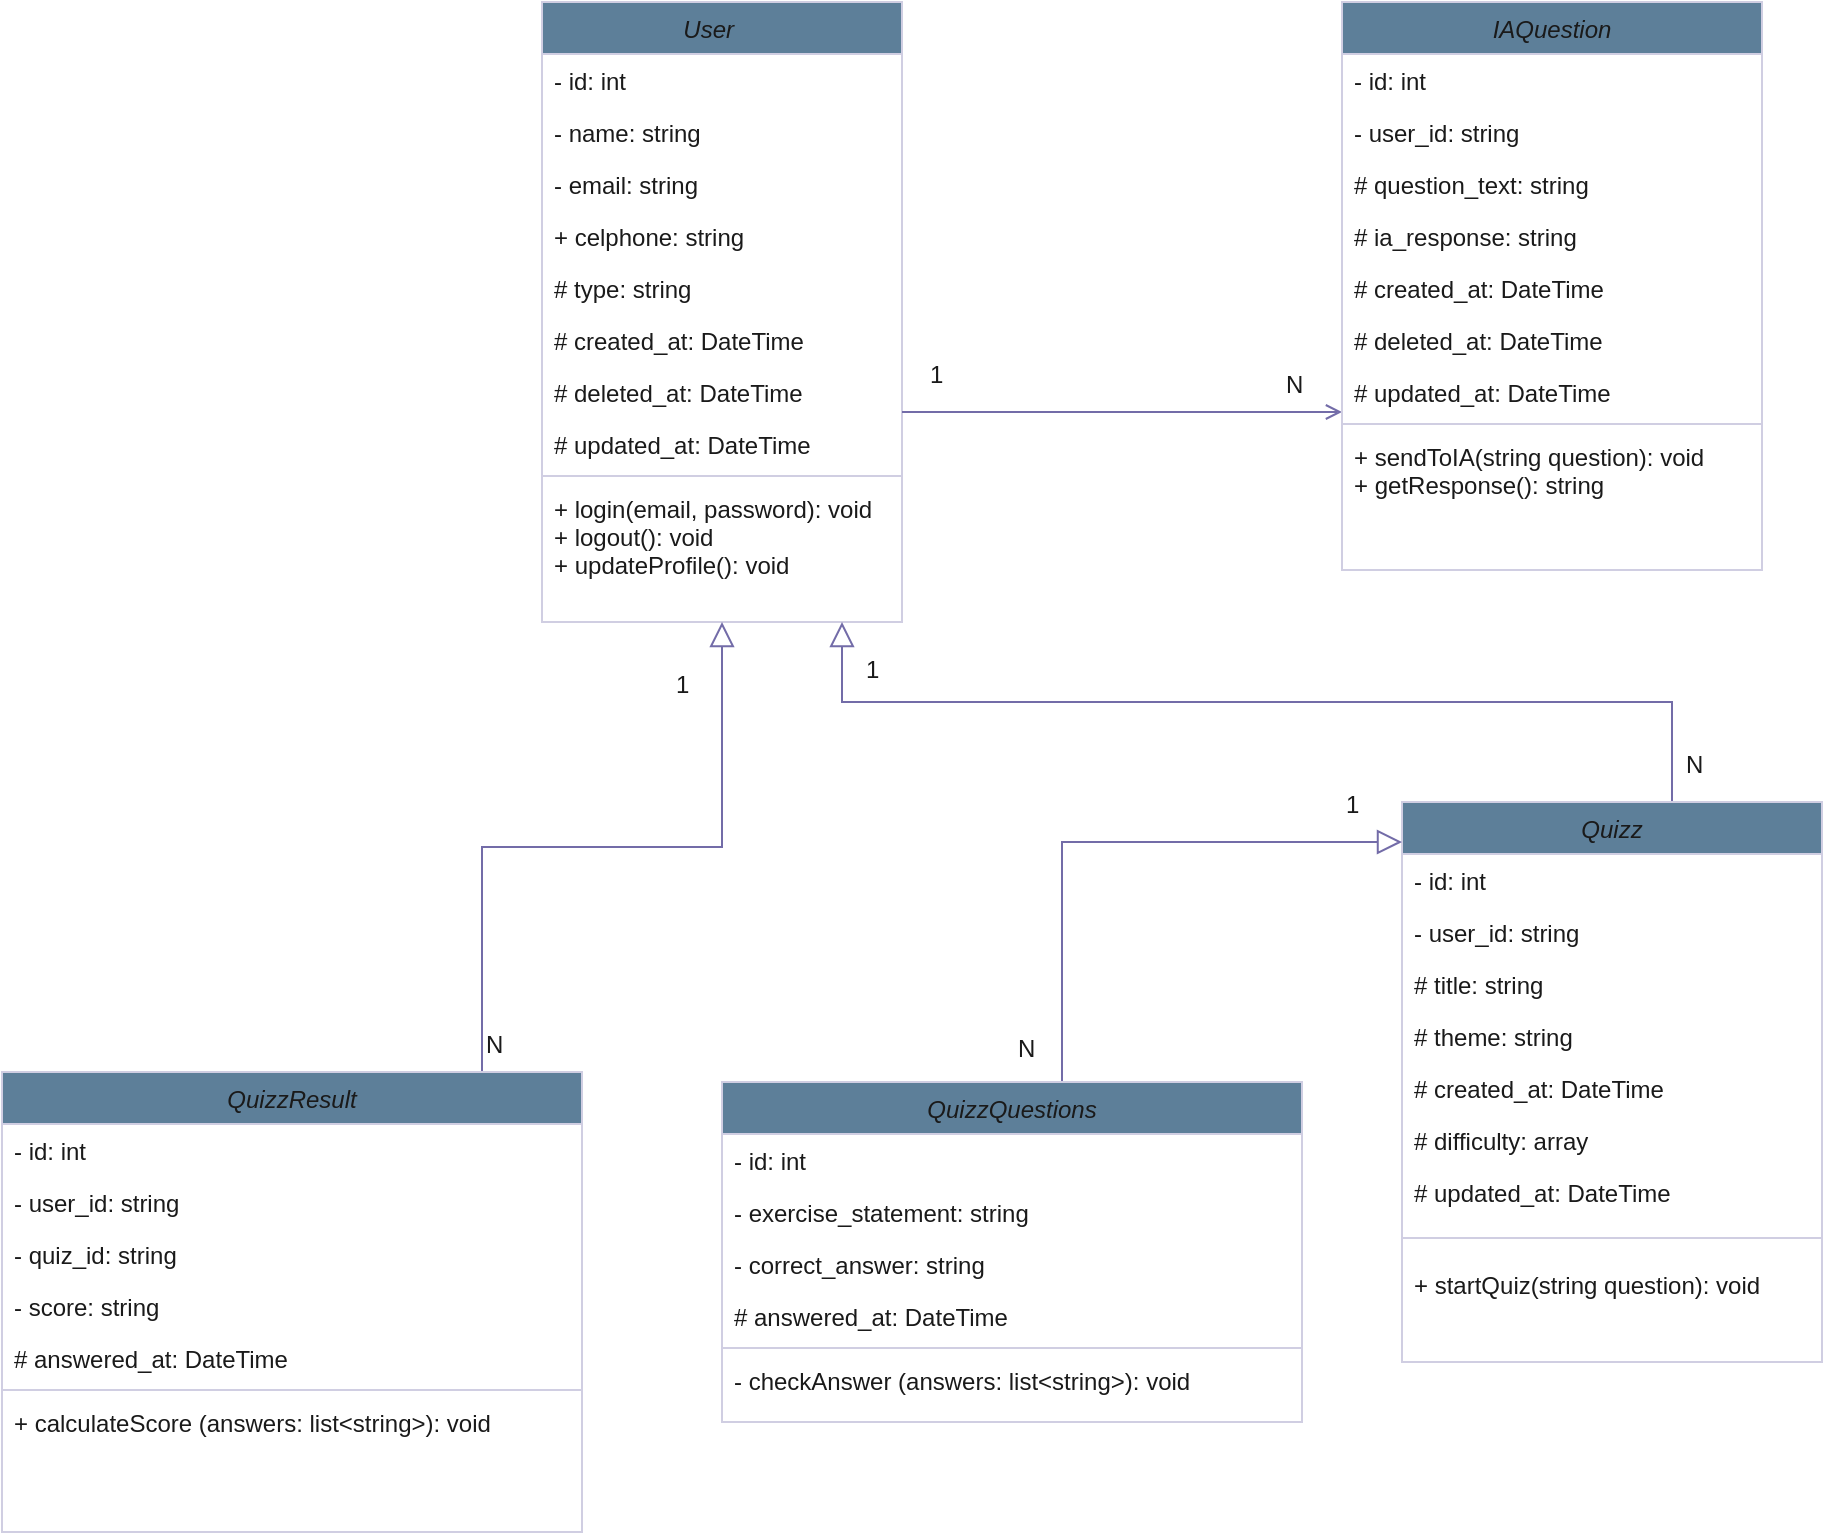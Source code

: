 <mxfile version="26.2.14">
  <diagram id="C5RBs43oDa-KdzZeNtuy" name="Page-1">
    <mxGraphModel dx="2253" dy="794" grid="1" gridSize="10" guides="1" tooltips="1" connect="1" arrows="1" fold="1" page="1" pageScale="1" pageWidth="827" pageHeight="1169" math="0" shadow="0">
      <root>
        <mxCell id="WIyWlLk6GJQsqaUBKTNV-0" />
        <mxCell id="WIyWlLk6GJQsqaUBKTNV-1" parent="WIyWlLk6GJQsqaUBKTNV-0" />
        <mxCell id="zkfFHV4jXpPFQw0GAbJ--0" value="User    " style="swimlane;fontStyle=2;align=center;verticalAlign=top;childLayout=stackLayout;horizontal=1;startSize=26;horizontalStack=0;resizeParent=1;resizeLast=0;collapsible=1;marginBottom=0;rounded=0;shadow=0;strokeWidth=1;labelBackgroundColor=none;fillColor=#5D7F99;strokeColor=#D0CEE2;fontColor=#1A1A1A;" parent="WIyWlLk6GJQsqaUBKTNV-1" vertex="1">
          <mxGeometry x="80" y="50" width="180" height="310" as="geometry">
            <mxRectangle x="230" y="140" width="160" height="26" as="alternateBounds" />
          </mxGeometry>
        </mxCell>
        <mxCell id="zkfFHV4jXpPFQw0GAbJ--1" value="- id: int" style="text;align=left;verticalAlign=top;spacingLeft=4;spacingRight=4;overflow=hidden;rotatable=0;points=[[0,0.5],[1,0.5]];portConstraint=eastwest;labelBackgroundColor=none;fontColor=#1A1A1A;" parent="zkfFHV4jXpPFQw0GAbJ--0" vertex="1">
          <mxGeometry y="26" width="180" height="26" as="geometry" />
        </mxCell>
        <mxCell id="sq4iNvC7rYWUbFQezy2E-3" value="- name: string" style="text;align=left;verticalAlign=top;spacingLeft=4;spacingRight=4;overflow=hidden;rotatable=0;points=[[0,0.5],[1,0.5]];portConstraint=eastwest;rounded=0;shadow=0;html=0;labelBackgroundColor=none;fontColor=#1A1A1A;" vertex="1" parent="zkfFHV4jXpPFQw0GAbJ--0">
          <mxGeometry y="52" width="180" height="26" as="geometry" />
        </mxCell>
        <mxCell id="zkfFHV4jXpPFQw0GAbJ--3" value="- email: string" style="text;align=left;verticalAlign=top;spacingLeft=4;spacingRight=4;overflow=hidden;rotatable=0;points=[[0,0.5],[1,0.5]];portConstraint=eastwest;rounded=0;shadow=0;html=0;labelBackgroundColor=none;fontColor=#1A1A1A;" parent="zkfFHV4jXpPFQw0GAbJ--0" vertex="1">
          <mxGeometry y="78" width="180" height="26" as="geometry" />
        </mxCell>
        <mxCell id="zkfFHV4jXpPFQw0GAbJ--2" value="+ celphone: string" style="text;align=left;verticalAlign=top;spacingLeft=4;spacingRight=4;overflow=hidden;rotatable=0;points=[[0,0.5],[1,0.5]];portConstraint=eastwest;rounded=0;shadow=0;html=0;labelBackgroundColor=none;fontColor=#1A1A1A;" parent="zkfFHV4jXpPFQw0GAbJ--0" vertex="1">
          <mxGeometry y="104" width="180" height="26" as="geometry" />
        </mxCell>
        <mxCell id="sq4iNvC7rYWUbFQezy2E-1" value="# type: string" style="text;align=left;verticalAlign=top;spacingLeft=4;spacingRight=4;overflow=hidden;rotatable=0;points=[[0,0.5],[1,0.5]];portConstraint=eastwest;rounded=0;shadow=0;html=0;labelBackgroundColor=none;fontColor=#1A1A1A;" vertex="1" parent="zkfFHV4jXpPFQw0GAbJ--0">
          <mxGeometry y="130" width="180" height="26" as="geometry" />
        </mxCell>
        <mxCell id="sq4iNvC7rYWUbFQezy2E-2" value="# created_at: DateTime" style="text;align=left;verticalAlign=top;spacingLeft=4;spacingRight=4;overflow=hidden;rotatable=0;points=[[0,0.5],[1,0.5]];portConstraint=eastwest;rounded=0;shadow=0;html=0;labelBackgroundColor=none;fontColor=#1A1A1A;" vertex="1" parent="zkfFHV4jXpPFQw0GAbJ--0">
          <mxGeometry y="156" width="180" height="26" as="geometry" />
        </mxCell>
        <mxCell id="sq4iNvC7rYWUbFQezy2E-4" value="# deleted_at: DateTime" style="text;align=left;verticalAlign=top;spacingLeft=4;spacingRight=4;overflow=hidden;rotatable=0;points=[[0,0.5],[1,0.5]];portConstraint=eastwest;rounded=0;shadow=0;html=0;labelBackgroundColor=none;fontColor=#1A1A1A;" vertex="1" parent="zkfFHV4jXpPFQw0GAbJ--0">
          <mxGeometry y="182" width="180" height="26" as="geometry" />
        </mxCell>
        <mxCell id="sq4iNvC7rYWUbFQezy2E-5" value="# updated_at: DateTime" style="text;align=left;verticalAlign=top;spacingLeft=4;spacingRight=4;overflow=hidden;rotatable=0;points=[[0,0.5],[1,0.5]];portConstraint=eastwest;rounded=0;shadow=0;html=0;labelBackgroundColor=none;fontColor=#1A1A1A;" vertex="1" parent="zkfFHV4jXpPFQw0GAbJ--0">
          <mxGeometry y="208" width="180" height="26" as="geometry" />
        </mxCell>
        <mxCell id="zkfFHV4jXpPFQw0GAbJ--4" value="" style="line;html=1;strokeWidth=1;align=left;verticalAlign=middle;spacingTop=-1;spacingLeft=3;spacingRight=3;rotatable=0;labelPosition=right;points=[];portConstraint=eastwest;labelBackgroundColor=none;fillColor=#5D7F99;strokeColor=#D0CEE2;fontColor=#1A1A1A;" parent="zkfFHV4jXpPFQw0GAbJ--0" vertex="1">
          <mxGeometry y="234" width="180" height="6" as="geometry" />
        </mxCell>
        <mxCell id="zkfFHV4jXpPFQw0GAbJ--5" value="+ login(email, password): void&#xa;+ logout(): void&#xa;+ updateProfile(): void" style="text;align=left;verticalAlign=top;spacingLeft=4;spacingRight=4;overflow=hidden;rotatable=0;points=[[0,0.5],[1,0.5]];portConstraint=eastwest;labelBackgroundColor=none;fontColor=#1A1A1A;" parent="zkfFHV4jXpPFQw0GAbJ--0" vertex="1">
          <mxGeometry y="240" width="180" height="70" as="geometry" />
        </mxCell>
        <mxCell id="zkfFHV4jXpPFQw0GAbJ--12" value="" style="endArrow=block;endSize=10;endFill=0;shadow=0;strokeWidth=1;rounded=0;curved=0;edgeStyle=elbowEdgeStyle;elbow=vertical;labelBackgroundColor=none;strokeColor=#736CA8;fontColor=default;" parent="WIyWlLk6GJQsqaUBKTNV-1" target="zkfFHV4jXpPFQw0GAbJ--0" edge="1">
          <mxGeometry width="160" relative="1" as="geometry">
            <mxPoint x="50" y="585" as="sourcePoint" />
            <mxPoint x="200" y="203" as="targetPoint" />
          </mxGeometry>
        </mxCell>
        <mxCell id="zkfFHV4jXpPFQw0GAbJ--16" value="" style="endArrow=block;endSize=10;endFill=0;shadow=0;strokeWidth=1;rounded=0;curved=0;edgeStyle=elbowEdgeStyle;elbow=vertical;exitX=0.5;exitY=0;exitDx=0;exitDy=0;labelBackgroundColor=none;strokeColor=#736CA8;fontColor=default;" parent="WIyWlLk6GJQsqaUBKTNV-1" edge="1">
          <mxGeometry width="160" relative="1" as="geometry">
            <mxPoint x="645" y="465" as="sourcePoint" />
            <mxPoint x="230" y="360" as="targetPoint" />
            <Array as="points">
              <mxPoint x="430" y="400" />
            </Array>
          </mxGeometry>
        </mxCell>
        <mxCell id="zkfFHV4jXpPFQw0GAbJ--26" value="" style="endArrow=open;shadow=0;strokeWidth=1;rounded=0;curved=0;endFill=1;edgeStyle=elbowEdgeStyle;elbow=vertical;labelBackgroundColor=none;strokeColor=#736CA8;fontColor=default;" parent="WIyWlLk6GJQsqaUBKTNV-1" source="zkfFHV4jXpPFQw0GAbJ--0" edge="1">
          <mxGeometry x="0.5" y="41" relative="1" as="geometry">
            <mxPoint x="380" y="192" as="sourcePoint" />
            <mxPoint x="480" y="254.759" as="targetPoint" />
            <mxPoint x="-40" y="32" as="offset" />
          </mxGeometry>
        </mxCell>
        <mxCell id="zkfFHV4jXpPFQw0GAbJ--27" value="N" style="resizable=0;align=left;verticalAlign=bottom;labelBackgroundColor=none;fontSize=12;fillColor=#5D7F99;strokeColor=#D0CEE2;fontColor=#1A1A1A;" parent="zkfFHV4jXpPFQw0GAbJ--26" connectable="0" vertex="1">
          <mxGeometry x="-1" relative="1" as="geometry">
            <mxPoint x="-210" y="325" as="offset" />
          </mxGeometry>
        </mxCell>
        <mxCell id="sq4iNvC7rYWUbFQezy2E-6" value="QuizzResult" style="swimlane;fontStyle=2;align=center;verticalAlign=top;childLayout=stackLayout;horizontal=1;startSize=26;horizontalStack=0;resizeParent=1;resizeLast=0;collapsible=1;marginBottom=0;rounded=0;shadow=0;strokeWidth=1;labelBackgroundColor=none;fillColor=#5D7F99;strokeColor=#D0CEE2;fontColor=#1A1A1A;" vertex="1" parent="WIyWlLk6GJQsqaUBKTNV-1">
          <mxGeometry x="-190" y="585" width="290" height="230" as="geometry">
            <mxRectangle x="230" y="140" width="160" height="26" as="alternateBounds" />
          </mxGeometry>
        </mxCell>
        <mxCell id="sq4iNvC7rYWUbFQezy2E-7" value="- id: int" style="text;align=left;verticalAlign=top;spacingLeft=4;spacingRight=4;overflow=hidden;rotatable=0;points=[[0,0.5],[1,0.5]];portConstraint=eastwest;labelBackgroundColor=none;fontColor=#1A1A1A;" vertex="1" parent="sq4iNvC7rYWUbFQezy2E-6">
          <mxGeometry y="26" width="290" height="26" as="geometry" />
        </mxCell>
        <mxCell id="sq4iNvC7rYWUbFQezy2E-8" value="- user_id: string" style="text;align=left;verticalAlign=top;spacingLeft=4;spacingRight=4;overflow=hidden;rotatable=0;points=[[0,0.5],[1,0.5]];portConstraint=eastwest;rounded=0;shadow=0;html=0;labelBackgroundColor=none;fontColor=#1A1A1A;" vertex="1" parent="sq4iNvC7rYWUbFQezy2E-6">
          <mxGeometry y="52" width="290" height="26" as="geometry" />
        </mxCell>
        <mxCell id="sq4iNvC7rYWUbFQezy2E-9" value="- quiz_id: string" style="text;align=left;verticalAlign=top;spacingLeft=4;spacingRight=4;overflow=hidden;rotatable=0;points=[[0,0.5],[1,0.5]];portConstraint=eastwest;rounded=0;shadow=0;html=0;labelBackgroundColor=none;fontColor=#1A1A1A;" vertex="1" parent="sq4iNvC7rYWUbFQezy2E-6">
          <mxGeometry y="78" width="290" height="26" as="geometry" />
        </mxCell>
        <mxCell id="sq4iNvC7rYWUbFQezy2E-10" value="- score: string" style="text;align=left;verticalAlign=top;spacingLeft=4;spacingRight=4;overflow=hidden;rotatable=0;points=[[0,0.5],[1,0.5]];portConstraint=eastwest;rounded=0;shadow=0;html=0;labelBackgroundColor=none;fontColor=#1A1A1A;" vertex="1" parent="sq4iNvC7rYWUbFQezy2E-6">
          <mxGeometry y="104" width="290" height="26" as="geometry" />
        </mxCell>
        <mxCell id="sq4iNvC7rYWUbFQezy2E-14" value="# answered_at: DateTime" style="text;align=left;verticalAlign=top;spacingLeft=4;spacingRight=4;overflow=hidden;rotatable=0;points=[[0,0.5],[1,0.5]];portConstraint=eastwest;rounded=0;shadow=0;html=0;labelBackgroundColor=none;fontColor=#1A1A1A;" vertex="1" parent="sq4iNvC7rYWUbFQezy2E-6">
          <mxGeometry y="130" width="290" height="26" as="geometry" />
        </mxCell>
        <mxCell id="sq4iNvC7rYWUbFQezy2E-15" value="" style="line;html=1;strokeWidth=1;align=left;verticalAlign=middle;spacingTop=-1;spacingLeft=3;spacingRight=3;rotatable=0;labelPosition=right;points=[];portConstraint=eastwest;labelBackgroundColor=none;fillColor=#5D7F99;strokeColor=#D0CEE2;fontColor=#1A1A1A;" vertex="1" parent="sq4iNvC7rYWUbFQezy2E-6">
          <mxGeometry y="156" width="290" height="6" as="geometry" />
        </mxCell>
        <mxCell id="sq4iNvC7rYWUbFQezy2E-16" value="+ calculateScore (answers: list&lt;string&gt;): void" style="text;align=left;verticalAlign=top;spacingLeft=4;spacingRight=4;overflow=hidden;rotatable=0;points=[[0,0.5],[1,0.5]];portConstraint=eastwest;labelBackgroundColor=none;fontColor=#1A1A1A;" vertex="1" parent="sq4iNvC7rYWUbFQezy2E-6">
          <mxGeometry y="162" width="290" height="28" as="geometry" />
        </mxCell>
        <mxCell id="sq4iNvC7rYWUbFQezy2E-17" value="1" style="resizable=0;align=left;verticalAlign=bottom;labelBackgroundColor=none;fontSize=12;fillColor=#5D7F99;strokeColor=#D0CEE2;fontColor=#1A1A1A;" connectable="0" vertex="1" parent="WIyWlLk6GJQsqaUBKTNV-1">
          <mxGeometry x="145" y="400.001" as="geometry" />
        </mxCell>
        <mxCell id="sq4iNvC7rYWUbFQezy2E-19" value="1" style="resizable=0;align=left;verticalAlign=bottom;labelBackgroundColor=none;fontSize=12;fillColor=#5D7F99;strokeColor=#D0CEE2;fontColor=#1A1A1A;" connectable="0" vertex="1" parent="WIyWlLk6GJQsqaUBKTNV-1">
          <mxGeometry x="180" y="410.001" as="geometry">
            <mxPoint x="92" y="-165" as="offset" />
          </mxGeometry>
        </mxCell>
        <mxCell id="sq4iNvC7rYWUbFQezy2E-20" value="N" style="resizable=0;align=left;verticalAlign=bottom;labelBackgroundColor=none;fontSize=12;fillColor=#5D7F99;strokeColor=#D0CEE2;fontColor=#1A1A1A;" connectable="0" vertex="1" parent="WIyWlLk6GJQsqaUBKTNV-1">
          <mxGeometry x="450" y="249.999" as="geometry" />
        </mxCell>
        <mxCell id="sq4iNvC7rYWUbFQezy2E-21" value="IAQuestion" style="swimlane;fontStyle=2;align=center;verticalAlign=top;childLayout=stackLayout;horizontal=1;startSize=26;horizontalStack=0;resizeParent=1;resizeLast=0;collapsible=1;marginBottom=0;rounded=0;shadow=0;strokeWidth=1;labelBackgroundColor=none;fillColor=#5D7F99;strokeColor=#D0CEE2;fontColor=#1A1A1A;" vertex="1" parent="WIyWlLk6GJQsqaUBKTNV-1">
          <mxGeometry x="480" y="50" width="210" height="284" as="geometry">
            <mxRectangle x="230" y="140" width="160" height="26" as="alternateBounds" />
          </mxGeometry>
        </mxCell>
        <mxCell id="sq4iNvC7rYWUbFQezy2E-22" value="- id: int" style="text;align=left;verticalAlign=top;spacingLeft=4;spacingRight=4;overflow=hidden;rotatable=0;points=[[0,0.5],[1,0.5]];portConstraint=eastwest;labelBackgroundColor=none;fontColor=#1A1A1A;" vertex="1" parent="sq4iNvC7rYWUbFQezy2E-21">
          <mxGeometry y="26" width="210" height="26" as="geometry" />
        </mxCell>
        <mxCell id="sq4iNvC7rYWUbFQezy2E-23" value="- user_id: string" style="text;align=left;verticalAlign=top;spacingLeft=4;spacingRight=4;overflow=hidden;rotatable=0;points=[[0,0.5],[1,0.5]];portConstraint=eastwest;rounded=0;shadow=0;html=0;labelBackgroundColor=none;fontColor=#1A1A1A;" vertex="1" parent="sq4iNvC7rYWUbFQezy2E-21">
          <mxGeometry y="52" width="210" height="26" as="geometry" />
        </mxCell>
        <mxCell id="sq4iNvC7rYWUbFQezy2E-24" value="# question_text: string" style="text;align=left;verticalAlign=top;spacingLeft=4;spacingRight=4;overflow=hidden;rotatable=0;points=[[0,0.5],[1,0.5]];portConstraint=eastwest;rounded=0;shadow=0;html=0;labelBackgroundColor=none;fontColor=#1A1A1A;" vertex="1" parent="sq4iNvC7rYWUbFQezy2E-21">
          <mxGeometry y="78" width="210" height="26" as="geometry" />
        </mxCell>
        <mxCell id="sq4iNvC7rYWUbFQezy2E-25" value="# ia_response: string" style="text;align=left;verticalAlign=top;spacingLeft=4;spacingRight=4;overflow=hidden;rotatable=0;points=[[0,0.5],[1,0.5]];portConstraint=eastwest;rounded=0;shadow=0;html=0;labelBackgroundColor=none;fontColor=#1A1A1A;" vertex="1" parent="sq4iNvC7rYWUbFQezy2E-21">
          <mxGeometry y="104" width="210" height="26" as="geometry" />
        </mxCell>
        <mxCell id="sq4iNvC7rYWUbFQezy2E-27" value="# created_at: DateTime" style="text;align=left;verticalAlign=top;spacingLeft=4;spacingRight=4;overflow=hidden;rotatable=0;points=[[0,0.5],[1,0.5]];portConstraint=eastwest;rounded=0;shadow=0;html=0;labelBackgroundColor=none;fontColor=#1A1A1A;" vertex="1" parent="sq4iNvC7rYWUbFQezy2E-21">
          <mxGeometry y="130" width="210" height="26" as="geometry" />
        </mxCell>
        <mxCell id="sq4iNvC7rYWUbFQezy2E-28" value="# deleted_at: DateTime" style="text;align=left;verticalAlign=top;spacingLeft=4;spacingRight=4;overflow=hidden;rotatable=0;points=[[0,0.5],[1,0.5]];portConstraint=eastwest;rounded=0;shadow=0;html=0;labelBackgroundColor=none;fontColor=#1A1A1A;" vertex="1" parent="sq4iNvC7rYWUbFQezy2E-21">
          <mxGeometry y="156" width="210" height="26" as="geometry" />
        </mxCell>
        <mxCell id="sq4iNvC7rYWUbFQezy2E-29" value="# updated_at: DateTime" style="text;align=left;verticalAlign=top;spacingLeft=4;spacingRight=4;overflow=hidden;rotatable=0;points=[[0,0.5],[1,0.5]];portConstraint=eastwest;rounded=0;shadow=0;html=0;labelBackgroundColor=none;fontColor=#1A1A1A;" vertex="1" parent="sq4iNvC7rYWUbFQezy2E-21">
          <mxGeometry y="182" width="210" height="26" as="geometry" />
        </mxCell>
        <mxCell id="sq4iNvC7rYWUbFQezy2E-30" value="" style="line;html=1;strokeWidth=1;align=left;verticalAlign=middle;spacingTop=-1;spacingLeft=3;spacingRight=3;rotatable=0;labelPosition=right;points=[];portConstraint=eastwest;labelBackgroundColor=none;fillColor=#5D7F99;strokeColor=#D0CEE2;fontColor=#1A1A1A;" vertex="1" parent="sq4iNvC7rYWUbFQezy2E-21">
          <mxGeometry y="208" width="210" height="6" as="geometry" />
        </mxCell>
        <mxCell id="sq4iNvC7rYWUbFQezy2E-31" value="+ sendToIA(string question): void&#xa;+ getResponse(): string" style="text;align=left;verticalAlign=top;spacingLeft=4;spacingRight=4;overflow=hidden;rotatable=0;points=[[0,0.5],[1,0.5]];portConstraint=eastwest;labelBackgroundColor=none;fontColor=#1A1A1A;" vertex="1" parent="sq4iNvC7rYWUbFQezy2E-21">
          <mxGeometry y="214" width="210" height="70" as="geometry" />
        </mxCell>
        <mxCell id="sq4iNvC7rYWUbFQezy2E-32" value="Quizz" style="swimlane;fontStyle=2;align=center;verticalAlign=top;childLayout=stackLayout;horizontal=1;startSize=26;horizontalStack=0;resizeParent=1;resizeLast=0;collapsible=1;marginBottom=0;rounded=0;shadow=0;strokeWidth=1;labelBackgroundColor=none;fillColor=#5D7F99;strokeColor=#D0CEE2;fontColor=#1A1A1A;" vertex="1" parent="WIyWlLk6GJQsqaUBKTNV-1">
          <mxGeometry x="510" y="450" width="210" height="280" as="geometry">
            <mxRectangle x="230" y="140" width="160" height="26" as="alternateBounds" />
          </mxGeometry>
        </mxCell>
        <mxCell id="sq4iNvC7rYWUbFQezy2E-33" value="- id: int" style="text;align=left;verticalAlign=top;spacingLeft=4;spacingRight=4;overflow=hidden;rotatable=0;points=[[0,0.5],[1,0.5]];portConstraint=eastwest;labelBackgroundColor=none;fontColor=#1A1A1A;" vertex="1" parent="sq4iNvC7rYWUbFQezy2E-32">
          <mxGeometry y="26" width="210" height="26" as="geometry" />
        </mxCell>
        <mxCell id="sq4iNvC7rYWUbFQezy2E-34" value="- user_id: string" style="text;align=left;verticalAlign=top;spacingLeft=4;spacingRight=4;overflow=hidden;rotatable=0;points=[[0,0.5],[1,0.5]];portConstraint=eastwest;rounded=0;shadow=0;html=0;labelBackgroundColor=none;fontColor=#1A1A1A;" vertex="1" parent="sq4iNvC7rYWUbFQezy2E-32">
          <mxGeometry y="52" width="210" height="26" as="geometry" />
        </mxCell>
        <mxCell id="sq4iNvC7rYWUbFQezy2E-35" value="# title: string" style="text;align=left;verticalAlign=top;spacingLeft=4;spacingRight=4;overflow=hidden;rotatable=0;points=[[0,0.5],[1,0.5]];portConstraint=eastwest;rounded=0;shadow=0;html=0;labelBackgroundColor=none;fontColor=#1A1A1A;" vertex="1" parent="sq4iNvC7rYWUbFQezy2E-32">
          <mxGeometry y="78" width="210" height="26" as="geometry" />
        </mxCell>
        <mxCell id="sq4iNvC7rYWUbFQezy2E-36" value="# theme: string" style="text;align=left;verticalAlign=top;spacingLeft=4;spacingRight=4;overflow=hidden;rotatable=0;points=[[0,0.5],[1,0.5]];portConstraint=eastwest;rounded=0;shadow=0;html=0;labelBackgroundColor=none;fontColor=#1A1A1A;" vertex="1" parent="sq4iNvC7rYWUbFQezy2E-32">
          <mxGeometry y="104" width="210" height="26" as="geometry" />
        </mxCell>
        <mxCell id="sq4iNvC7rYWUbFQezy2E-37" value="# created_at: DateTime" style="text;align=left;verticalAlign=top;spacingLeft=4;spacingRight=4;overflow=hidden;rotatable=0;points=[[0,0.5],[1,0.5]];portConstraint=eastwest;rounded=0;shadow=0;html=0;labelBackgroundColor=none;fontColor=#1A1A1A;" vertex="1" parent="sq4iNvC7rYWUbFQezy2E-32">
          <mxGeometry y="130" width="210" height="26" as="geometry" />
        </mxCell>
        <mxCell id="sq4iNvC7rYWUbFQezy2E-38" value="# difficulty: array" style="text;align=left;verticalAlign=top;spacingLeft=4;spacingRight=4;overflow=hidden;rotatable=0;points=[[0,0.5],[1,0.5]];portConstraint=eastwest;rounded=0;shadow=0;html=0;labelBackgroundColor=none;fontColor=#1A1A1A;" vertex="1" parent="sq4iNvC7rYWUbFQezy2E-32">
          <mxGeometry y="156" width="210" height="26" as="geometry" />
        </mxCell>
        <mxCell id="sq4iNvC7rYWUbFQezy2E-39" value="# updated_at: DateTime" style="text;align=left;verticalAlign=top;spacingLeft=4;spacingRight=4;overflow=hidden;rotatable=0;points=[[0,0.5],[1,0.5]];portConstraint=eastwest;rounded=0;shadow=0;html=0;labelBackgroundColor=none;fontColor=#1A1A1A;" vertex="1" parent="sq4iNvC7rYWUbFQezy2E-32">
          <mxGeometry y="182" width="210" height="26" as="geometry" />
        </mxCell>
        <mxCell id="sq4iNvC7rYWUbFQezy2E-40" value="" style="line;html=1;strokeWidth=1;align=left;verticalAlign=middle;spacingTop=-1;spacingLeft=3;spacingRight=3;rotatable=0;labelPosition=right;points=[];portConstraint=eastwest;labelBackgroundColor=none;fillColor=#5D7F99;strokeColor=#D0CEE2;fontColor=#1A1A1A;" vertex="1" parent="sq4iNvC7rYWUbFQezy2E-32">
          <mxGeometry y="208" width="210" height="20" as="geometry" />
        </mxCell>
        <mxCell id="sq4iNvC7rYWUbFQezy2E-41" value="+ startQuiz(string question): void&#xa;" style="text;align=left;verticalAlign=top;spacingLeft=4;spacingRight=4;overflow=hidden;rotatable=0;points=[[0,0.5],[1,0.5]];portConstraint=eastwest;labelBackgroundColor=none;fontColor=#1A1A1A;" vertex="1" parent="sq4iNvC7rYWUbFQezy2E-32">
          <mxGeometry y="228" width="210" height="50" as="geometry" />
        </mxCell>
        <mxCell id="sq4iNvC7rYWUbFQezy2E-45" value="" style="endArrow=block;endSize=10;endFill=0;shadow=0;strokeWidth=1;rounded=0;curved=0;edgeStyle=elbowEdgeStyle;elbow=vertical;labelBackgroundColor=none;strokeColor=#736CA8;fontColor=default;" edge="1" parent="WIyWlLk6GJQsqaUBKTNV-1">
          <mxGeometry width="160" relative="1" as="geometry">
            <mxPoint x="340" y="600" as="sourcePoint" />
            <mxPoint x="510" y="470" as="targetPoint" />
            <Array as="points">
              <mxPoint x="400" y="470" />
            </Array>
          </mxGeometry>
        </mxCell>
        <mxCell id="sq4iNvC7rYWUbFQezy2E-46" value="QuizzQuestions" style="swimlane;fontStyle=2;align=center;verticalAlign=top;childLayout=stackLayout;horizontal=1;startSize=26;horizontalStack=0;resizeParent=1;resizeLast=0;collapsible=1;marginBottom=0;rounded=0;shadow=0;strokeWidth=1;labelBackgroundColor=none;fillColor=#5D7F99;strokeColor=#D0CEE2;fontColor=#1A1A1A;" vertex="1" parent="WIyWlLk6GJQsqaUBKTNV-1">
          <mxGeometry x="170" y="590" width="290" height="170" as="geometry">
            <mxRectangle x="230" y="140" width="160" height="26" as="alternateBounds" />
          </mxGeometry>
        </mxCell>
        <mxCell id="sq4iNvC7rYWUbFQezy2E-47" value="- id: int" style="text;align=left;verticalAlign=top;spacingLeft=4;spacingRight=4;overflow=hidden;rotatable=0;points=[[0,0.5],[1,0.5]];portConstraint=eastwest;labelBackgroundColor=none;fontColor=#1A1A1A;" vertex="1" parent="sq4iNvC7rYWUbFQezy2E-46">
          <mxGeometry y="26" width="290" height="26" as="geometry" />
        </mxCell>
        <mxCell id="sq4iNvC7rYWUbFQezy2E-48" value="- exercise_statement: string" style="text;align=left;verticalAlign=top;spacingLeft=4;spacingRight=4;overflow=hidden;rotatable=0;points=[[0,0.5],[1,0.5]];portConstraint=eastwest;rounded=0;shadow=0;html=0;labelBackgroundColor=none;fontColor=#1A1A1A;" vertex="1" parent="sq4iNvC7rYWUbFQezy2E-46">
          <mxGeometry y="52" width="290" height="26" as="geometry" />
        </mxCell>
        <mxCell id="sq4iNvC7rYWUbFQezy2E-49" value="- correct_answer: string" style="text;align=left;verticalAlign=top;spacingLeft=4;spacingRight=4;overflow=hidden;rotatable=0;points=[[0,0.5],[1,0.5]];portConstraint=eastwest;rounded=0;shadow=0;html=0;labelBackgroundColor=none;fontColor=#1A1A1A;" vertex="1" parent="sq4iNvC7rYWUbFQezy2E-46">
          <mxGeometry y="78" width="290" height="26" as="geometry" />
        </mxCell>
        <mxCell id="sq4iNvC7rYWUbFQezy2E-51" value="# answered_at: DateTime" style="text;align=left;verticalAlign=top;spacingLeft=4;spacingRight=4;overflow=hidden;rotatable=0;points=[[0,0.5],[1,0.5]];portConstraint=eastwest;rounded=0;shadow=0;html=0;labelBackgroundColor=none;fontColor=#1A1A1A;" vertex="1" parent="sq4iNvC7rYWUbFQezy2E-46">
          <mxGeometry y="104" width="290" height="26" as="geometry" />
        </mxCell>
        <mxCell id="sq4iNvC7rYWUbFQezy2E-52" value="" style="line;html=1;strokeWidth=1;align=left;verticalAlign=middle;spacingTop=-1;spacingLeft=3;spacingRight=3;rotatable=0;labelPosition=right;points=[];portConstraint=eastwest;labelBackgroundColor=none;fillColor=#5D7F99;strokeColor=#D0CEE2;fontColor=#1A1A1A;" vertex="1" parent="sq4iNvC7rYWUbFQezy2E-46">
          <mxGeometry y="130" width="290" height="6" as="geometry" />
        </mxCell>
        <mxCell id="sq4iNvC7rYWUbFQezy2E-53" value="- checkAnswer (answers: list&lt;string&gt;): void" style="text;align=left;verticalAlign=top;spacingLeft=4;spacingRight=4;overflow=hidden;rotatable=0;points=[[0,0.5],[1,0.5]];portConstraint=eastwest;labelBackgroundColor=none;fontColor=#1A1A1A;" vertex="1" parent="sq4iNvC7rYWUbFQezy2E-46">
          <mxGeometry y="136" width="290" height="28" as="geometry" />
        </mxCell>
        <mxCell id="sq4iNvC7rYWUbFQezy2E-55" value="1" style="text;whiteSpace=wrap;html=1;labelBackgroundColor=none;fontColor=#1A1A1A;" vertex="1" parent="WIyWlLk6GJQsqaUBKTNV-1">
          <mxGeometry x="240" y="370" width="40" height="40" as="geometry" />
        </mxCell>
        <mxCell id="sq4iNvC7rYWUbFQezy2E-56" value="N" style="resizable=0;align=left;verticalAlign=bottom;labelBackgroundColor=none;fontSize=12;direction=south;fillColor=#5D7F99;strokeColor=#D0CEE2;fontColor=#1A1A1A;" connectable="0" vertex="1" parent="WIyWlLk6GJQsqaUBKTNV-1">
          <mxGeometry x="650" y="439.999" as="geometry" />
        </mxCell>
        <mxCell id="sq4iNvC7rYWUbFQezy2E-58" value="N" style="resizable=0;align=left;verticalAlign=bottom;labelBackgroundColor=none;fontSize=12;direction=south;fillColor=#5D7F99;strokeColor=#D0CEE2;fontColor=#1A1A1A;" connectable="0" vertex="1" parent="WIyWlLk6GJQsqaUBKTNV-1">
          <mxGeometry x="570" y="529.999" as="geometry">
            <mxPoint x="-254" y="52" as="offset" />
          </mxGeometry>
        </mxCell>
        <mxCell id="sq4iNvC7rYWUbFQezy2E-59" value="1" style="resizable=0;align=left;verticalAlign=bottom;labelBackgroundColor=none;fontSize=12;direction=south;fillColor=#5D7F99;strokeColor=#D0CEE2;fontColor=#1A1A1A;" connectable="0" vertex="1" parent="WIyWlLk6GJQsqaUBKTNV-1">
          <mxGeometry x="480" y="459.999" as="geometry" />
        </mxCell>
      </root>
    </mxGraphModel>
  </diagram>
</mxfile>
